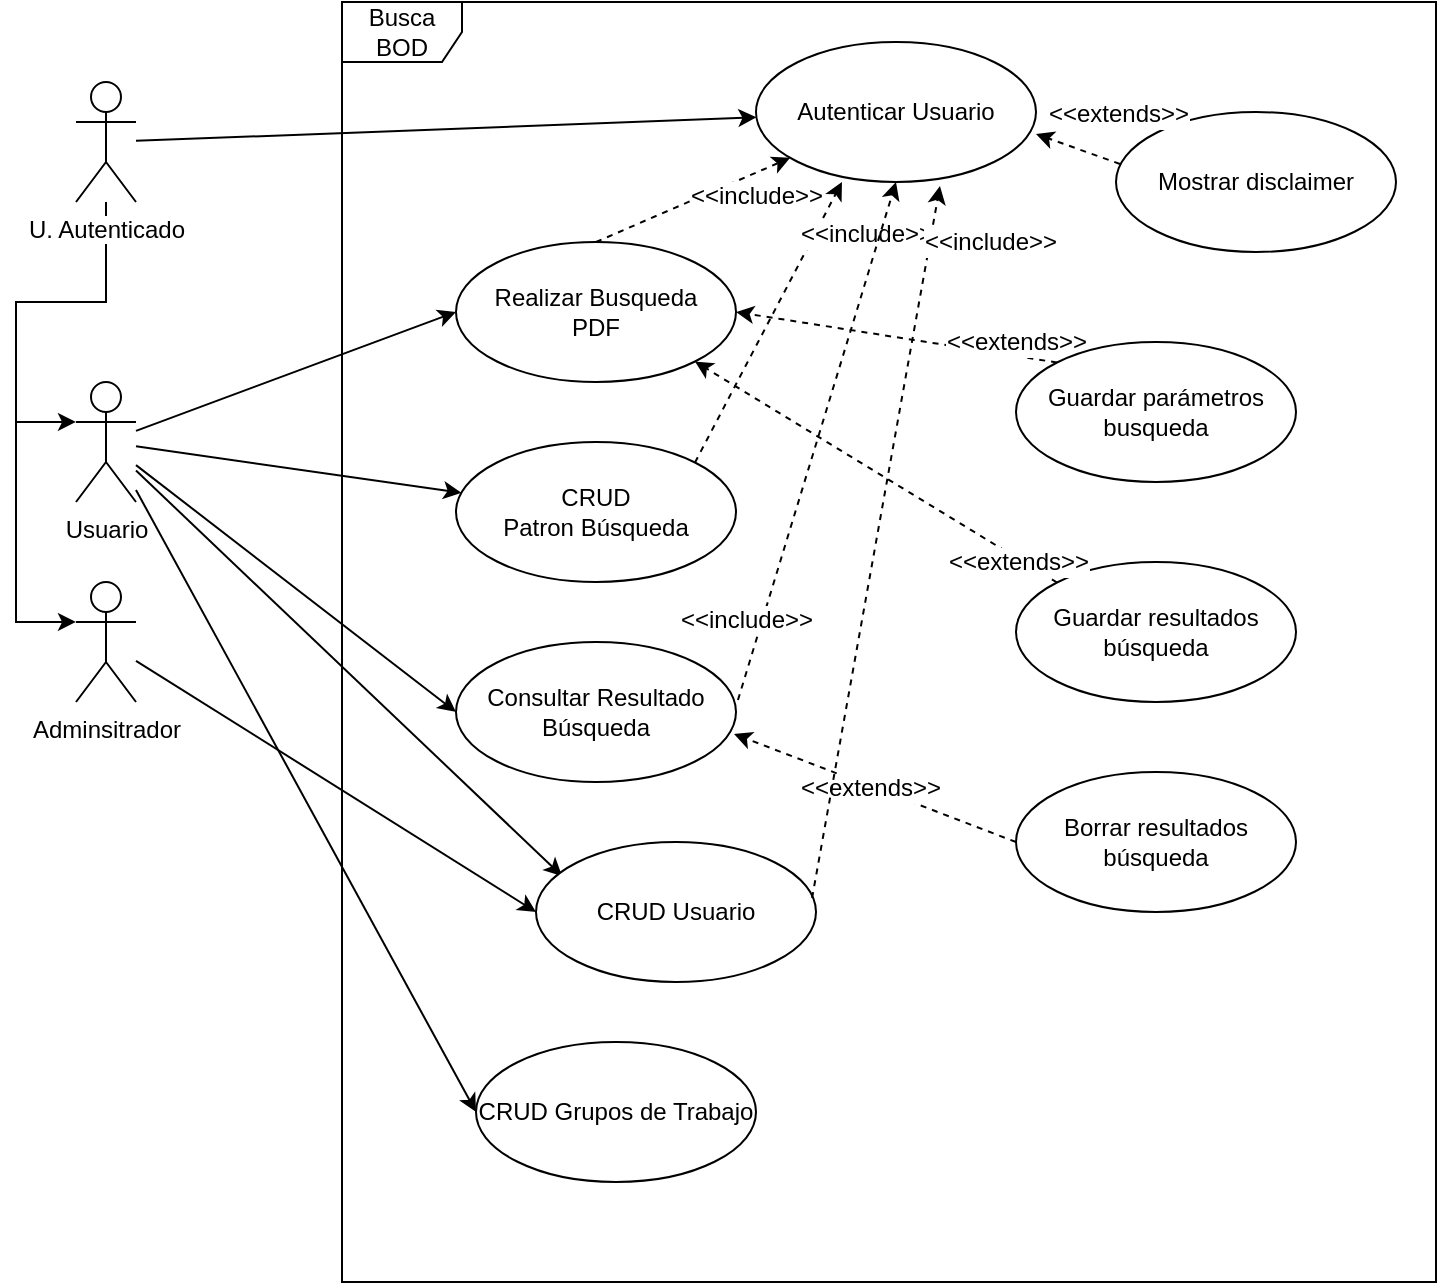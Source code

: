 <mxfile version="10.6.7" type="github"><diagram id="eV2OnyiscaG3wItfb1Bc" name="Page-1"><mxGraphModel dx="994" dy="715" grid="1" gridSize="10" guides="1" tooltips="1" connect="1" arrows="1" fold="1" page="1" pageScale="1" pageWidth="827" pageHeight="1169" math="0" shadow="0"><root><mxCell id="0"/><mxCell id="1" parent="0"/><mxCell id="-9GelHwp4Kc5R3bJi8c_-34" value="Busca BOD" style="shape=umlFrame;whiteSpace=wrap;html=1;" parent="1" vertex="1"><mxGeometry x="263" y="50" width="547" height="640" as="geometry"/></mxCell><mxCell id="-9GelHwp4Kc5R3bJi8c_-32" style="edgeStyle=none;rounded=0;orthogonalLoop=1;jettySize=auto;html=1;entryX=0;entryY=0.5;entryDx=0;entryDy=0;" parent="1" source="-9GelHwp4Kc5R3bJi8c_-1" target="-9GelHwp4Kc5R3bJi8c_-15" edge="1"><mxGeometry relative="1" as="geometry"/></mxCell><mxCell id="-9GelHwp4Kc5R3bJi8c_-1" value="Adminsitrador" style="shape=umlActor;verticalLabelPosition=bottom;labelBackgroundColor=#ffffff;verticalAlign=top;html=1;" parent="1" vertex="1"><mxGeometry x="130" y="340" width="30" height="60" as="geometry"/></mxCell><mxCell id="-9GelHwp4Kc5R3bJi8c_-28" style="edgeStyle=none;rounded=0;orthogonalLoop=1;jettySize=auto;html=1;entryX=0;entryY=0.5;entryDx=0;entryDy=0;" parent="1" source="-9GelHwp4Kc5R3bJi8c_-2" target="-9GelHwp4Kc5R3bJi8c_-12" edge="1"><mxGeometry relative="1" as="geometry"/></mxCell><mxCell id="-9GelHwp4Kc5R3bJi8c_-30" style="edgeStyle=none;rounded=0;orthogonalLoop=1;jettySize=auto;html=1;" parent="1" source="-9GelHwp4Kc5R3bJi8c_-2" target="-9GelHwp4Kc5R3bJi8c_-13" edge="1"><mxGeometry relative="1" as="geometry"/></mxCell><mxCell id="-9GelHwp4Kc5R3bJi8c_-31" style="edgeStyle=none;rounded=0;orthogonalLoop=1;jettySize=auto;html=1;entryX=0;entryY=0.5;entryDx=0;entryDy=0;" parent="1" source="-9GelHwp4Kc5R3bJi8c_-2" target="-9GelHwp4Kc5R3bJi8c_-14" edge="1"><mxGeometry relative="1" as="geometry"/></mxCell><mxCell id="-9GelHwp4Kc5R3bJi8c_-33" style="edgeStyle=none;rounded=0;orthogonalLoop=1;jettySize=auto;html=1;entryX=0.093;entryY=0.243;entryDx=0;entryDy=0;entryPerimeter=0;" parent="1" source="-9GelHwp4Kc5R3bJi8c_-2" target="-9GelHwp4Kc5R3bJi8c_-15" edge="1"><mxGeometry relative="1" as="geometry"/></mxCell><mxCell id="-9GelHwp4Kc5R3bJi8c_-2" value="Usuario" style="shape=umlActor;verticalLabelPosition=bottom;labelBackgroundColor=#ffffff;verticalAlign=top;html=1;" parent="1" vertex="1"><mxGeometry x="130" y="240" width="30" height="60" as="geometry"/></mxCell><mxCell id="-9GelHwp4Kc5R3bJi8c_-4" style="edgeStyle=orthogonalEdgeStyle;rounded=0;orthogonalLoop=1;jettySize=auto;html=1;entryX=0;entryY=0.333;entryDx=0;entryDy=0;entryPerimeter=0;" parent="1" source="-9GelHwp4Kc5R3bJi8c_-3" target="-9GelHwp4Kc5R3bJi8c_-1" edge="1"><mxGeometry relative="1" as="geometry"><Array as="points"><mxPoint x="145" y="200"/><mxPoint x="100" y="200"/><mxPoint x="100" y="360"/></Array></mxGeometry></mxCell><mxCell id="-9GelHwp4Kc5R3bJi8c_-11" style="rounded=0;orthogonalLoop=1;jettySize=auto;html=1;" parent="1" source="-9GelHwp4Kc5R3bJi8c_-3" target="-9GelHwp4Kc5R3bJi8c_-7" edge="1"><mxGeometry relative="1" as="geometry"/></mxCell><mxCell id="-9GelHwp4Kc5R3bJi8c_-3" value="U. Autenticado" style="shape=umlActor;verticalLabelPosition=bottom;labelBackgroundColor=#ffffff;verticalAlign=top;html=1;" parent="1" vertex="1"><mxGeometry x="130" y="90" width="30" height="60" as="geometry"/></mxCell><mxCell id="-9GelHwp4Kc5R3bJi8c_-5" value="" style="endArrow=classic;html=1;entryX=0;entryY=0.333;entryDx=0;entryDy=0;entryPerimeter=0;" parent="1" target="-9GelHwp4Kc5R3bJi8c_-2" edge="1"><mxGeometry width="50" height="50" relative="1" as="geometry"><mxPoint x="100" y="260" as="sourcePoint"/><mxPoint x="120" y="260" as="targetPoint"/></mxGeometry></mxCell><mxCell id="-9GelHwp4Kc5R3bJi8c_-7" value="Autenticar Usuario" style="ellipse;whiteSpace=wrap;html=1;" parent="1" vertex="1"><mxGeometry x="470" y="70" width="140" height="70" as="geometry"/></mxCell><mxCell id="-9GelHwp4Kc5R3bJi8c_-12" value="&lt;div&gt;Realizar Busqueda&lt;/div&gt;&lt;div&gt; PDF&lt;/div&gt;" style="ellipse;whiteSpace=wrap;html=1;" parent="1" vertex="1"><mxGeometry x="320" y="170" width="140" height="70" as="geometry"/></mxCell><mxCell id="-9GelHwp4Kc5R3bJi8c_-13" value="&lt;div&gt;CRUD &lt;br&gt;&lt;/div&gt;&lt;div&gt;Patron Búsqueda&lt;br&gt;&lt;/div&gt;" style="ellipse;whiteSpace=wrap;html=1;" parent="1" vertex="1"><mxGeometry x="320" y="270" width="140" height="70" as="geometry"/></mxCell><mxCell id="-9GelHwp4Kc5R3bJi8c_-14" value="Consultar Resultado Búsqueda" style="ellipse;whiteSpace=wrap;html=1;" parent="1" vertex="1"><mxGeometry x="320" y="370" width="140" height="70" as="geometry"/></mxCell><mxCell id="-9GelHwp4Kc5R3bJi8c_-15" value="CRUD Usuario" style="ellipse;whiteSpace=wrap;html=1;" parent="1" vertex="1"><mxGeometry x="360" y="470" width="140" height="70" as="geometry"/></mxCell><mxCell id="-9GelHwp4Kc5R3bJi8c_-17" style="edgeStyle=none;rounded=0;orthogonalLoop=1;jettySize=auto;html=1;exitX=0;exitY=0;exitDx=0;exitDy=0;entryX=1;entryY=0.5;entryDx=0;entryDy=0;dashed=1;" parent="1" source="-9GelHwp4Kc5R3bJi8c_-16" target="-9GelHwp4Kc5R3bJi8c_-12" edge="1"><mxGeometry relative="1" as="geometry"/></mxCell><mxCell id="-9GelHwp4Kc5R3bJi8c_-18" value="&amp;lt;&amp;lt;extends&amp;gt;&amp;gt;" style="text;html=1;resizable=0;points=[];align=center;verticalAlign=middle;labelBackgroundColor=#ffffff;" parent="-9GelHwp4Kc5R3bJi8c_-17" vertex="1" connectable="0"><mxGeometry x="0.284" y="2" relative="1" as="geometry"><mxPoint x="83" y="4" as="offset"/></mxGeometry></mxCell><mxCell id="-9GelHwp4Kc5R3bJi8c_-16" value="Guardar parámetros busqueda" style="ellipse;whiteSpace=wrap;html=1;" parent="1" vertex="1"><mxGeometry x="600" y="220" width="140" height="70" as="geometry"/></mxCell><mxCell id="-9GelHwp4Kc5R3bJi8c_-19" value="Guardar resultados búsqueda" style="ellipse;whiteSpace=wrap;html=1;" parent="1" vertex="1"><mxGeometry x="600" y="330" width="140" height="70" as="geometry"/></mxCell><mxCell id="-9GelHwp4Kc5R3bJi8c_-20" style="edgeStyle=none;rounded=0;orthogonalLoop=1;jettySize=auto;html=1;exitX=0;exitY=0;exitDx=0;exitDy=0;entryX=1;entryY=1;entryDx=0;entryDy=0;dashed=1;" parent="1" source="-9GelHwp4Kc5R3bJi8c_-19" target="-9GelHwp4Kc5R3bJi8c_-12" edge="1"><mxGeometry relative="1" as="geometry"><mxPoint x="581" y="225" as="sourcePoint"/><mxPoint x="470" y="215" as="targetPoint"/></mxGeometry></mxCell><mxCell id="-9GelHwp4Kc5R3bJi8c_-21" value="&amp;lt;&amp;lt;extends&amp;gt;&amp;gt;" style="text;html=1;resizable=0;points=[];align=center;verticalAlign=middle;labelBackgroundColor=#ffffff;" parent="-9GelHwp4Kc5R3bJi8c_-20" vertex="1" connectable="0"><mxGeometry x="0.284" y="2" relative="1" as="geometry"><mxPoint x="97.5" y="59" as="offset"/></mxGeometry></mxCell><mxCell id="-9GelHwp4Kc5R3bJi8c_-22" value="Borrar resultados búsqueda" style="ellipse;whiteSpace=wrap;html=1;" parent="1" vertex="1"><mxGeometry x="600" y="435" width="140" height="70" as="geometry"/></mxCell><mxCell id="-9GelHwp4Kc5R3bJi8c_-23" style="edgeStyle=none;rounded=0;orthogonalLoop=1;jettySize=auto;html=1;exitX=0;exitY=0.5;exitDx=0;exitDy=0;entryX=0.993;entryY=0.657;entryDx=0;entryDy=0;dashed=1;entryPerimeter=0;" parent="1" source="-9GelHwp4Kc5R3bJi8c_-22" target="-9GelHwp4Kc5R3bJi8c_-14" edge="1"><mxGeometry relative="1" as="geometry"><mxPoint x="581" y="325" as="sourcePoint"/><mxPoint x="449" y="240" as="targetPoint"/></mxGeometry></mxCell><mxCell id="-9GelHwp4Kc5R3bJi8c_-24" value="&amp;lt;&amp;lt;extends&amp;gt;&amp;gt;" style="text;html=1;resizable=0;points=[];align=center;verticalAlign=middle;labelBackgroundColor=#ffffff;" parent="-9GelHwp4Kc5R3bJi8c_-23" vertex="1" connectable="0"><mxGeometry x="0.284" y="2" relative="1" as="geometry"><mxPoint x="18.5" y="5.5" as="offset"/></mxGeometry></mxCell><mxCell id="Mhk_oEk9_9A2OvSry8A_-2" style="edgeStyle=none;rounded=0;orthogonalLoop=1;jettySize=auto;html=1;dashed=1;exitX=0.5;exitY=0;exitDx=0;exitDy=0;" parent="1" source="-9GelHwp4Kc5R3bJi8c_-12" target="-9GelHwp4Kc5R3bJi8c_-7" edge="1"><mxGeometry relative="1" as="geometry"><mxPoint x="581" y="225" as="sourcePoint"/><mxPoint x="470" y="215" as="targetPoint"/></mxGeometry></mxCell><mxCell id="Mhk_oEk9_9A2OvSry8A_-3" value="&amp;lt;&amp;lt;include&amp;gt;&amp;gt;" style="text;html=1;resizable=0;points=[];align=center;verticalAlign=middle;labelBackgroundColor=#ffffff;" parent="Mhk_oEk9_9A2OvSry8A_-2" vertex="1" connectable="0"><mxGeometry x="0.284" y="2" relative="1" as="geometry"><mxPoint x="18.5" y="5.5" as="offset"/></mxGeometry></mxCell><mxCell id="Mhk_oEk9_9A2OvSry8A_-4" style="edgeStyle=none;rounded=0;orthogonalLoop=1;jettySize=auto;html=1;dashed=1;exitX=1;exitY=0;exitDx=0;exitDy=0;entryX=0.307;entryY=1;entryDx=0;entryDy=0;entryPerimeter=0;" parent="1" source="-9GelHwp4Kc5R3bJi8c_-13" edge="1" target="-9GelHwp4Kc5R3bJi8c_-7"><mxGeometry relative="1" as="geometry"><mxPoint x="400" y="180" as="sourcePoint"/><mxPoint x="569.061" y="132.222" as="targetPoint"/></mxGeometry></mxCell><mxCell id="Mhk_oEk9_9A2OvSry8A_-5" value="&amp;lt;&amp;lt;include&amp;gt;&amp;gt;" style="text;html=1;resizable=0;points=[];align=center;verticalAlign=middle;labelBackgroundColor=#ffffff;" parent="Mhk_oEk9_9A2OvSry8A_-4" vertex="1" connectable="0"><mxGeometry x="0.284" y="2" relative="1" as="geometry"><mxPoint x="39.5" y="-24" as="offset"/></mxGeometry></mxCell><mxCell id="Mhk_oEk9_9A2OvSry8A_-7" style="edgeStyle=none;rounded=0;orthogonalLoop=1;jettySize=auto;html=1;dashed=1;exitX=1.007;exitY=0.414;exitDx=0;exitDy=0;exitPerimeter=0;entryX=0.5;entryY=1;entryDx=0;entryDy=0;" parent="1" source="-9GelHwp4Kc5R3bJi8c_-14" edge="1" target="-9GelHwp4Kc5R3bJi8c_-7"><mxGeometry relative="1" as="geometry"><mxPoint x="449" y="290" as="sourcePoint"/><mxPoint x="579" y="142" as="targetPoint"/></mxGeometry></mxCell><mxCell id="Mhk_oEk9_9A2OvSry8A_-8" value="&amp;lt;&amp;lt;include&amp;gt;&amp;gt;" style="text;html=1;resizable=0;points=[];align=center;verticalAlign=middle;labelBackgroundColor=#ffffff;" parent="Mhk_oEk9_9A2OvSry8A_-7" vertex="1" connectable="0"><mxGeometry x="0.284" y="2" relative="1" as="geometry"><mxPoint x="-45" y="127" as="offset"/></mxGeometry></mxCell><mxCell id="Mhk_oEk9_9A2OvSry8A_-9" style="edgeStyle=none;rounded=0;orthogonalLoop=1;jettySize=auto;html=1;dashed=1;exitX=0.986;exitY=0.4;exitDx=0;exitDy=0;exitPerimeter=0;entryX=0.657;entryY=1.029;entryDx=0;entryDy=0;entryPerimeter=0;" parent="1" source="-9GelHwp4Kc5R3bJi8c_-15" edge="1" target="-9GelHwp4Kc5R3bJi8c_-7"><mxGeometry relative="1" as="geometry"><mxPoint x="471" y="409" as="sourcePoint"/><mxPoint x="589" y="152" as="targetPoint"/></mxGeometry></mxCell><mxCell id="Mhk_oEk9_9A2OvSry8A_-10" value="&amp;lt;&amp;lt;include&amp;gt;&amp;gt;" style="text;html=1;resizable=0;points=[];align=center;verticalAlign=middle;labelBackgroundColor=#ffffff;" parent="Mhk_oEk9_9A2OvSry8A_-9" vertex="1" connectable="0"><mxGeometry x="0.284" y="2" relative="1" as="geometry"><mxPoint x="49.5" y="-99.5" as="offset"/></mxGeometry></mxCell><mxCell id="Hj8wXqxgpqT9dX8ubZP1-1" value="CRUD Grupos de Trabajo" style="ellipse;whiteSpace=wrap;html=1;" parent="1" vertex="1"><mxGeometry x="330" y="570" width="140" height="70" as="geometry"/></mxCell><mxCell id="Hj8wXqxgpqT9dX8ubZP1-2" style="edgeStyle=none;rounded=0;orthogonalLoop=1;jettySize=auto;html=1;entryX=0;entryY=0.5;entryDx=0;entryDy=0;" parent="1" target="Hj8wXqxgpqT9dX8ubZP1-1" edge="1"><mxGeometry relative="1" as="geometry"><mxPoint x="160" y="294" as="sourcePoint"/><mxPoint x="383" y="497" as="targetPoint"/></mxGeometry></mxCell><mxCell id="inst2kpC1X2EvsVwBQcy-1" value="Mostrar disclaimer" style="ellipse;whiteSpace=wrap;html=1;" vertex="1" parent="1"><mxGeometry x="650" y="105" width="140" height="70" as="geometry"/></mxCell><mxCell id="inst2kpC1X2EvsVwBQcy-2" style="edgeStyle=none;rounded=0;orthogonalLoop=1;jettySize=auto;html=1;exitX=0.014;exitY=0.371;exitDx=0;exitDy=0;entryX=1;entryY=0.657;entryDx=0;entryDy=0;dashed=1;exitPerimeter=0;entryPerimeter=0;" edge="1" parent="1" source="inst2kpC1X2EvsVwBQcy-1" target="-9GelHwp4Kc5R3bJi8c_-7"><mxGeometry relative="1" as="geometry"><mxPoint x="720" y="90" as="sourcePoint"/><mxPoint x="559" y="65" as="targetPoint"/></mxGeometry></mxCell><mxCell id="inst2kpC1X2EvsVwBQcy-3" value="&amp;lt;&amp;lt;extends&amp;gt;&amp;gt;" style="text;html=1;resizable=0;points=[];align=center;verticalAlign=middle;labelBackgroundColor=#ffffff;" vertex="1" connectable="0" parent="inst2kpC1X2EvsVwBQcy-2"><mxGeometry x="0.284" y="2" relative="1" as="geometry"><mxPoint x="26" y="-18" as="offset"/></mxGeometry></mxCell></root></mxGraphModel></diagram></mxfile>